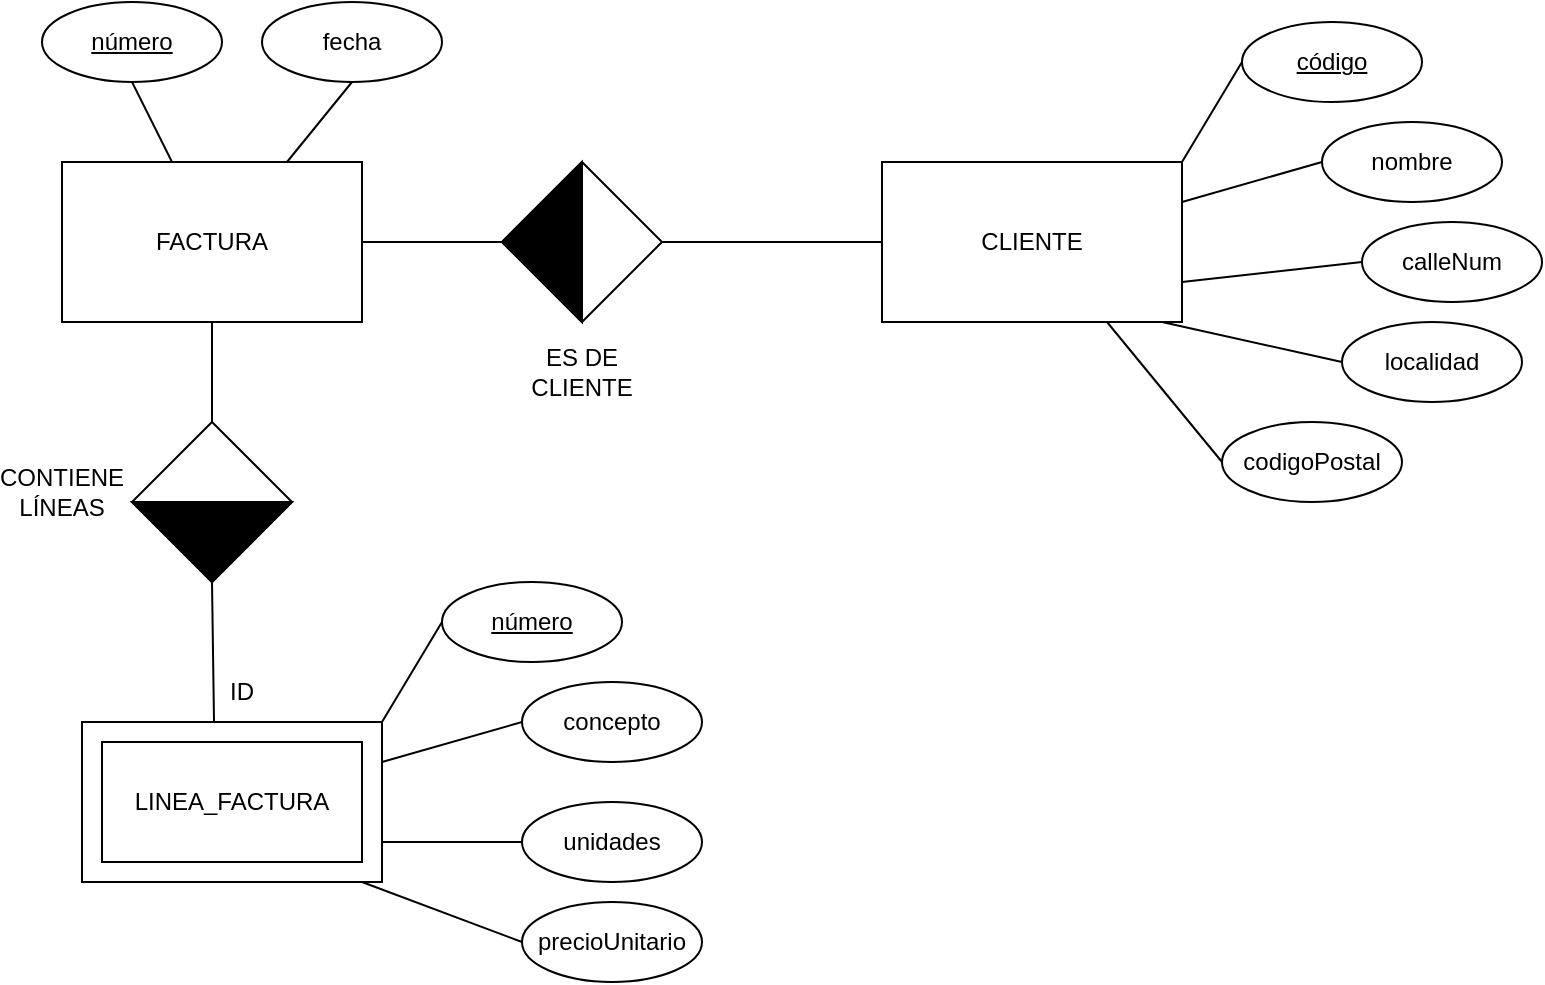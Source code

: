 <mxfile version="20.6.2" type="device"><diagram name="Página-1" id="YmDn21Z3Tl0CDhkCVaHK"><mxGraphModel dx="852" dy="554" grid="1" gridSize="10" guides="1" tooltips="1" connect="1" arrows="1" fold="1" page="1" pageScale="1" pageWidth="827" pageHeight="1169" math="0" shadow="0"><root><mxCell id="0"/><mxCell id="1" parent="0"/><mxCell id="tshcSYUvy3hLc7orfsZy-1" value="FACTURA" style="rounded=0;whiteSpace=wrap;html=1;" parent="1" vertex="1"><mxGeometry x="210" y="160" width="150" height="80" as="geometry"/></mxCell><mxCell id="tshcSYUvy3hLc7orfsZy-2" value="&lt;u&gt;número&lt;/u&gt;" style="ellipse;whiteSpace=wrap;html=1;" parent="1" vertex="1"><mxGeometry x="200" y="80" width="90" height="40" as="geometry"/></mxCell><mxCell id="tshcSYUvy3hLc7orfsZy-3" value="" style="endArrow=none;html=1;rounded=0;entryX=0.5;entryY=1;entryDx=0;entryDy=0;" parent="1" source="tshcSYUvy3hLc7orfsZy-1" target="tshcSYUvy3hLc7orfsZy-2" edge="1"><mxGeometry width="50" height="50" relative="1" as="geometry"><mxPoint x="390" y="300" as="sourcePoint"/><mxPoint x="440" y="250" as="targetPoint"/></mxGeometry></mxCell><mxCell id="tshcSYUvy3hLc7orfsZy-4" value="fecha" style="ellipse;whiteSpace=wrap;html=1;" parent="1" vertex="1"><mxGeometry x="310" y="80" width="90" height="40" as="geometry"/></mxCell><mxCell id="tshcSYUvy3hLc7orfsZy-5" value="" style="endArrow=none;html=1;rounded=0;entryX=0.5;entryY=1;entryDx=0;entryDy=0;exitX=0.75;exitY=0;exitDx=0;exitDy=0;" parent="1" source="tshcSYUvy3hLc7orfsZy-1" target="tshcSYUvy3hLc7orfsZy-4" edge="1"><mxGeometry width="50" height="50" relative="1" as="geometry"><mxPoint x="400" y="210" as="sourcePoint"/><mxPoint x="480" y="300" as="targetPoint"/></mxGeometry></mxCell><mxCell id="shleh1nGCwqpil5UGsON-1" value="CLIENTE" style="rounded=0;whiteSpace=wrap;html=1;" parent="1" vertex="1"><mxGeometry x="620" y="160" width="150" height="80" as="geometry"/></mxCell><mxCell id="shleh1nGCwqpil5UGsON-2" value="&lt;u&gt;código&lt;/u&gt;" style="ellipse;whiteSpace=wrap;html=1;" parent="1" vertex="1"><mxGeometry x="800" y="90" width="90" height="40" as="geometry"/></mxCell><mxCell id="shleh1nGCwqpil5UGsON-3" value="" style="endArrow=none;html=1;rounded=0;entryX=0;entryY=0.5;entryDx=0;entryDy=0;exitX=1;exitY=0;exitDx=0;exitDy=0;" parent="1" source="shleh1nGCwqpil5UGsON-1" target="shleh1nGCwqpil5UGsON-2" edge="1"><mxGeometry width="50" height="50" relative="1" as="geometry"><mxPoint x="800" y="300" as="sourcePoint"/><mxPoint x="850" y="250" as="targetPoint"/></mxGeometry></mxCell><mxCell id="shleh1nGCwqpil5UGsON-4" value="nombre" style="ellipse;whiteSpace=wrap;html=1;" parent="1" vertex="1"><mxGeometry x="840" y="140" width="90" height="40" as="geometry"/></mxCell><mxCell id="shleh1nGCwqpil5UGsON-5" value="" style="endArrow=none;html=1;rounded=0;entryX=0;entryY=0.5;entryDx=0;entryDy=0;exitX=1;exitY=0.25;exitDx=0;exitDy=0;" parent="1" source="shleh1nGCwqpil5UGsON-1" target="shleh1nGCwqpil5UGsON-4" edge="1"><mxGeometry width="50" height="50" relative="1" as="geometry"><mxPoint x="810" y="210" as="sourcePoint"/><mxPoint x="890" y="300" as="targetPoint"/></mxGeometry></mxCell><mxCell id="shleh1nGCwqpil5UGsON-6" value="calleNum" style="ellipse;whiteSpace=wrap;html=1;" parent="1" vertex="1"><mxGeometry x="860" y="190" width="90" height="40" as="geometry"/></mxCell><mxCell id="shleh1nGCwqpil5UGsON-7" value="" style="endArrow=none;html=1;rounded=0;entryX=0;entryY=0.5;entryDx=0;entryDy=0;exitX=1;exitY=0.75;exitDx=0;exitDy=0;" parent="1" source="shleh1nGCwqpil5UGsON-1" target="shleh1nGCwqpil5UGsON-6" edge="1"><mxGeometry width="50" height="50" relative="1" as="geometry"><mxPoint x="780" y="190" as="sourcePoint"/><mxPoint x="900" y="310" as="targetPoint"/></mxGeometry></mxCell><mxCell id="shleh1nGCwqpil5UGsON-8" value="localidad" style="ellipse;whiteSpace=wrap;html=1;" parent="1" vertex="1"><mxGeometry x="850" y="240" width="90" height="40" as="geometry"/></mxCell><mxCell id="shleh1nGCwqpil5UGsON-9" value="" style="endArrow=none;html=1;rounded=0;entryX=0;entryY=0.5;entryDx=0;entryDy=0;" parent="1" target="shleh1nGCwqpil5UGsON-8" edge="1"><mxGeometry width="50" height="50" relative="1" as="geometry"><mxPoint x="760" y="240" as="sourcePoint"/><mxPoint x="910" y="470" as="targetPoint"/></mxGeometry></mxCell><mxCell id="shleh1nGCwqpil5UGsON-10" value="codigoPostal" style="ellipse;whiteSpace=wrap;html=1;" parent="1" vertex="1"><mxGeometry x="790" y="290" width="90" height="40" as="geometry"/></mxCell><mxCell id="shleh1nGCwqpil5UGsON-11" value="" style="endArrow=none;html=1;rounded=0;entryX=0;entryY=0.5;entryDx=0;entryDy=0;exitX=0.75;exitY=1;exitDx=0;exitDy=0;" parent="1" source="shleh1nGCwqpil5UGsON-1" target="shleh1nGCwqpil5UGsON-10" edge="1"><mxGeometry width="50" height="50" relative="1" as="geometry"><mxPoint x="760" y="420" as="sourcePoint"/><mxPoint x="880" y="540" as="targetPoint"/></mxGeometry></mxCell><mxCell id="shleh1nGCwqpil5UGsON-12" value="" style="rhombus;whiteSpace=wrap;html=1;" parent="1" vertex="1"><mxGeometry x="430" y="160" width="80" height="80" as="geometry"/></mxCell><mxCell id="shleh1nGCwqpil5UGsON-13" value="" style="triangle;whiteSpace=wrap;html=1;direction=west;fillColor=#000000;" parent="1" vertex="1"><mxGeometry x="430" y="160" width="40" height="80" as="geometry"/></mxCell><mxCell id="shleh1nGCwqpil5UGsON-14" value="LINEA_FACTURA" style="rounded=0;whiteSpace=wrap;html=1;" parent="1" vertex="1"><mxGeometry x="220" y="440" width="150" height="80" as="geometry"/></mxCell><mxCell id="shleh1nGCwqpil5UGsON-15" value="&lt;u&gt;número&lt;/u&gt;" style="ellipse;whiteSpace=wrap;html=1;" parent="1" vertex="1"><mxGeometry x="400" y="370" width="90" height="40" as="geometry"/></mxCell><mxCell id="shleh1nGCwqpil5UGsON-16" value="" style="endArrow=none;html=1;rounded=0;entryX=0;entryY=0.5;entryDx=0;entryDy=0;exitX=1;exitY=0;exitDx=0;exitDy=0;" parent="1" source="shleh1nGCwqpil5UGsON-14" target="shleh1nGCwqpil5UGsON-15" edge="1"><mxGeometry width="50" height="50" relative="1" as="geometry"><mxPoint x="400" y="580" as="sourcePoint"/><mxPoint x="450" y="530" as="targetPoint"/></mxGeometry></mxCell><mxCell id="shleh1nGCwqpil5UGsON-17" value="concepto" style="ellipse;whiteSpace=wrap;html=1;" parent="1" vertex="1"><mxGeometry x="440" y="420" width="90" height="40" as="geometry"/></mxCell><mxCell id="shleh1nGCwqpil5UGsON-18" value="" style="endArrow=none;html=1;rounded=0;entryX=0;entryY=0.5;entryDx=0;entryDy=0;exitX=1;exitY=0.25;exitDx=0;exitDy=0;" parent="1" source="shleh1nGCwqpil5UGsON-14" target="shleh1nGCwqpil5UGsON-17" edge="1"><mxGeometry width="50" height="50" relative="1" as="geometry"><mxPoint x="410" y="490" as="sourcePoint"/><mxPoint x="490" y="580" as="targetPoint"/></mxGeometry></mxCell><mxCell id="shleh1nGCwqpil5UGsON-19" value="unidades" style="ellipse;whiteSpace=wrap;html=1;" parent="1" vertex="1"><mxGeometry x="440" y="480" width="90" height="40" as="geometry"/></mxCell><mxCell id="shleh1nGCwqpil5UGsON-20" value="" style="endArrow=none;html=1;rounded=0;entryX=0;entryY=0.5;entryDx=0;entryDy=0;exitX=1;exitY=0.75;exitDx=0;exitDy=0;" parent="1" source="shleh1nGCwqpil5UGsON-14" target="shleh1nGCwqpil5UGsON-19" edge="1"><mxGeometry width="50" height="50" relative="1" as="geometry"><mxPoint x="380" y="470" as="sourcePoint"/><mxPoint x="500" y="590" as="targetPoint"/></mxGeometry></mxCell><mxCell id="shleh1nGCwqpil5UGsON-21" value="precioUnitario" style="ellipse;whiteSpace=wrap;html=1;" parent="1" vertex="1"><mxGeometry x="440" y="530" width="90" height="40" as="geometry"/></mxCell><mxCell id="shleh1nGCwqpil5UGsON-22" value="" style="endArrow=none;html=1;rounded=0;entryX=0;entryY=0.5;entryDx=0;entryDy=0;" parent="1" target="shleh1nGCwqpil5UGsON-21" edge="1"><mxGeometry width="50" height="50" relative="1" as="geometry"><mxPoint x="360" y="520" as="sourcePoint"/><mxPoint x="510" y="750" as="targetPoint"/></mxGeometry></mxCell><mxCell id="shleh1nGCwqpil5UGsON-25" value="" style="rhombus;whiteSpace=wrap;html=1;fillColor=#FFFFFF;" parent="1" vertex="1"><mxGeometry x="245" y="290" width="80" height="80" as="geometry"/></mxCell><mxCell id="shleh1nGCwqpil5UGsON-26" value="" style="triangle;whiteSpace=wrap;html=1;fillColor=#000000;direction=south;" parent="1" vertex="1"><mxGeometry x="245" y="330" width="80" height="40" as="geometry"/></mxCell><mxCell id="shleh1nGCwqpil5UGsON-27" value="" style="rounded=0;whiteSpace=wrap;html=1;fillColor=none;" parent="1" vertex="1"><mxGeometry x="230" y="450" width="130" height="60" as="geometry"/></mxCell><mxCell id="shleh1nGCwqpil5UGsON-28" value="" style="endArrow=none;html=1;rounded=0;entryX=1;entryY=0.5;entryDx=0;entryDy=0;exitX=0.44;exitY=-0.004;exitDx=0;exitDy=0;exitPerimeter=0;" parent="1" source="shleh1nGCwqpil5UGsON-14" target="shleh1nGCwqpil5UGsON-26" edge="1"><mxGeometry width="50" height="50" relative="1" as="geometry"><mxPoint x="360" y="530" as="sourcePoint"/><mxPoint x="410" y="480" as="targetPoint"/></mxGeometry></mxCell><mxCell id="shleh1nGCwqpil5UGsON-29" value="ID" style="text;html=1;strokeColor=none;fillColor=none;align=center;verticalAlign=middle;whiteSpace=wrap;rounded=0;" parent="1" vertex="1"><mxGeometry x="270" y="410" width="60" height="30" as="geometry"/></mxCell><mxCell id="shleh1nGCwqpil5UGsON-30" value="" style="endArrow=none;html=1;rounded=0;entryX=0.5;entryY=1;entryDx=0;entryDy=0;" parent="1" source="shleh1nGCwqpil5UGsON-25" target="tshcSYUvy3hLc7orfsZy-1" edge="1"><mxGeometry width="50" height="50" relative="1" as="geometry"><mxPoint x="360" y="480" as="sourcePoint"/><mxPoint x="410" y="430" as="targetPoint"/></mxGeometry></mxCell><mxCell id="shleh1nGCwqpil5UGsON-31" value="CONTIENE&lt;br&gt;LÍNEAS" style="text;html=1;strokeColor=none;fillColor=none;align=center;verticalAlign=middle;whiteSpace=wrap;rounded=0;" parent="1" vertex="1"><mxGeometry x="180" y="310" width="60" height="30" as="geometry"/></mxCell><mxCell id="shleh1nGCwqpil5UGsON-32" value="ES DE CLIENTE" style="text;html=1;strokeColor=none;fillColor=none;align=center;verticalAlign=middle;whiteSpace=wrap;rounded=0;" parent="1" vertex="1"><mxGeometry x="440" y="250" width="60" height="30" as="geometry"/></mxCell><mxCell id="shleh1nGCwqpil5UGsON-33" value="" style="endArrow=none;html=1;rounded=0;exitX=1;exitY=0.5;exitDx=0;exitDy=0;entryX=1;entryY=0.5;entryDx=0;entryDy=0;" parent="1" source="tshcSYUvy3hLc7orfsZy-1" target="shleh1nGCwqpil5UGsON-13" edge="1"><mxGeometry width="50" height="50" relative="1" as="geometry"><mxPoint x="420" y="310" as="sourcePoint"/><mxPoint x="470" y="260" as="targetPoint"/></mxGeometry></mxCell><mxCell id="shleh1nGCwqpil5UGsON-34" value="" style="endArrow=none;html=1;rounded=0;exitX=1;exitY=0.5;exitDx=0;exitDy=0;entryX=0;entryY=0.5;entryDx=0;entryDy=0;" parent="1" source="shleh1nGCwqpil5UGsON-12" target="shleh1nGCwqpil5UGsON-1" edge="1"><mxGeometry width="50" height="50" relative="1" as="geometry"><mxPoint x="370" y="210" as="sourcePoint"/><mxPoint x="440" y="210" as="targetPoint"/></mxGeometry></mxCell></root></mxGraphModel></diagram></mxfile>
